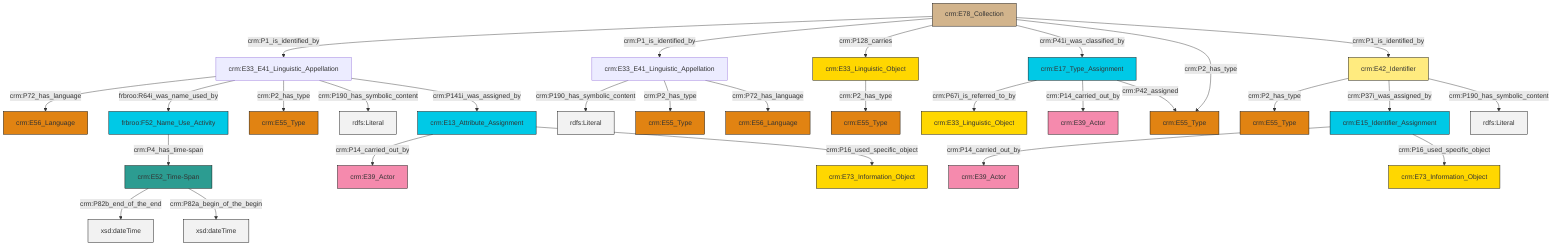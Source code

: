 graph TD
classDef Literal fill:#f2f2f2,stroke:#000000;
classDef CRM_Entity fill:#FFFFFF,stroke:#000000;
classDef Temporal_Entity fill:#00C9E6, stroke:#000000;
classDef Type fill:#E18312, stroke:#000000;
classDef Time-Span fill:#2C9C91, stroke:#000000;
classDef Appellation fill:#FFEB7F, stroke:#000000;
classDef Place fill:#008836, stroke:#000000;
classDef Persistent_Item fill:#B266B2, stroke:#000000;
classDef Conceptual_Object fill:#FFD700, stroke:#000000;
classDef Physical_Thing fill:#D2B48C, stroke:#000000;
classDef Actor fill:#f58aad, stroke:#000000;
classDef PC_Classes fill:#4ce600, stroke:#000000;
classDef Multi fill:#cccccc,stroke:#000000;

0["crm:E33_E41_Linguistic_Appellation"]:::Default -->|crm:P72_has_language| 1["crm:E56_Language"]:::Type
2["crm:E17_Type_Assignment"]:::Temporal_Entity -->|crm:P67i_is_referred_to_by| 3["crm:E33_Linguistic_Object"]:::Conceptual_Object
6["crm:E52_Time-Span"]:::Time-Span -->|crm:P82b_end_of_the_end| 7[xsd:dateTime]:::Literal
2["crm:E17_Type_Assignment"]:::Temporal_Entity -->|crm:P14_carried_out_by| 8["crm:E39_Actor"]:::Actor
10["crm:E33_Linguistic_Object"]:::Conceptual_Object -->|crm:P2_has_type| 11["crm:E55_Type"]:::Type
12["crm:E13_Attribute_Assignment"]:::Temporal_Entity -->|crm:P14_carried_out_by| 13["crm:E39_Actor"]:::Actor
16["crm:E33_E41_Linguistic_Appellation"]:::Default -->|crm:P190_has_symbolic_content| 17[rdfs:Literal]:::Literal
19["crm:E78_Collection"]:::Physical_Thing -->|crm:P1_is_identified_by| 0["crm:E33_E41_Linguistic_Appellation"]:::Default
16["crm:E33_E41_Linguistic_Appellation"]:::Default -->|crm:P2_has_type| 14["crm:E55_Type"]:::Type
19["crm:E78_Collection"]:::Physical_Thing -->|crm:P1_is_identified_by| 16["crm:E33_E41_Linguistic_Appellation"]:::Default
2["crm:E17_Type_Assignment"]:::Temporal_Entity -->|crm:P42_assigned| 4["crm:E55_Type"]:::Type
19["crm:E78_Collection"]:::Physical_Thing -->|crm:P128_carries| 10["crm:E33_Linguistic_Object"]:::Conceptual_Object
26["crm:E42_Identifier"]:::Appellation -->|crm:P2_has_type| 27["crm:E55_Type"]:::Type
19["crm:E78_Collection"]:::Physical_Thing -->|crm:P41i_was_classified_by| 2["crm:E17_Type_Assignment"]:::Temporal_Entity
16["crm:E33_E41_Linguistic_Appellation"]:::Default -->|crm:P72_has_language| 31["crm:E56_Language"]:::Type
6["crm:E52_Time-Span"]:::Time-Span -->|crm:P82a_begin_of_the_begin| 32[xsd:dateTime]:::Literal
34["frbroo:F52_Name_Use_Activity"]:::Temporal_Entity -->|crm:P4_has_time-span| 6["crm:E52_Time-Span"]:::Time-Span
26["crm:E42_Identifier"]:::Appellation -->|crm:P37i_was_assigned_by| 35["crm:E15_Identifier_Assignment"]:::Temporal_Entity
26["crm:E42_Identifier"]:::Appellation -->|crm:P190_has_symbolic_content| 39[rdfs:Literal]:::Literal
0["crm:E33_E41_Linguistic_Appellation"]:::Default -->|frbroo:R64i_was_name_used_by| 34["frbroo:F52_Name_Use_Activity"]:::Temporal_Entity
12["crm:E13_Attribute_Assignment"]:::Temporal_Entity -->|crm:P16_used_specific_object| 41["crm:E73_Information_Object"]:::Conceptual_Object
19["crm:E78_Collection"]:::Physical_Thing -->|crm:P2_has_type| 4["crm:E55_Type"]:::Type
19["crm:E78_Collection"]:::Physical_Thing -->|crm:P1_is_identified_by| 26["crm:E42_Identifier"]:::Appellation
0["crm:E33_E41_Linguistic_Appellation"]:::Default -->|crm:P2_has_type| 29["crm:E55_Type"]:::Type
35["crm:E15_Identifier_Assignment"]:::Temporal_Entity -->|crm:P14_carried_out_by| 24["crm:E39_Actor"]:::Actor
0["crm:E33_E41_Linguistic_Appellation"]:::Default -->|crm:P190_has_symbolic_content| 48[rdfs:Literal]:::Literal
0["crm:E33_E41_Linguistic_Appellation"]:::Default -->|crm:P141i_was_assigned_by| 12["crm:E13_Attribute_Assignment"]:::Temporal_Entity
35["crm:E15_Identifier_Assignment"]:::Temporal_Entity -->|crm:P16_used_specific_object| 22["crm:E73_Information_Object"]:::Conceptual_Object